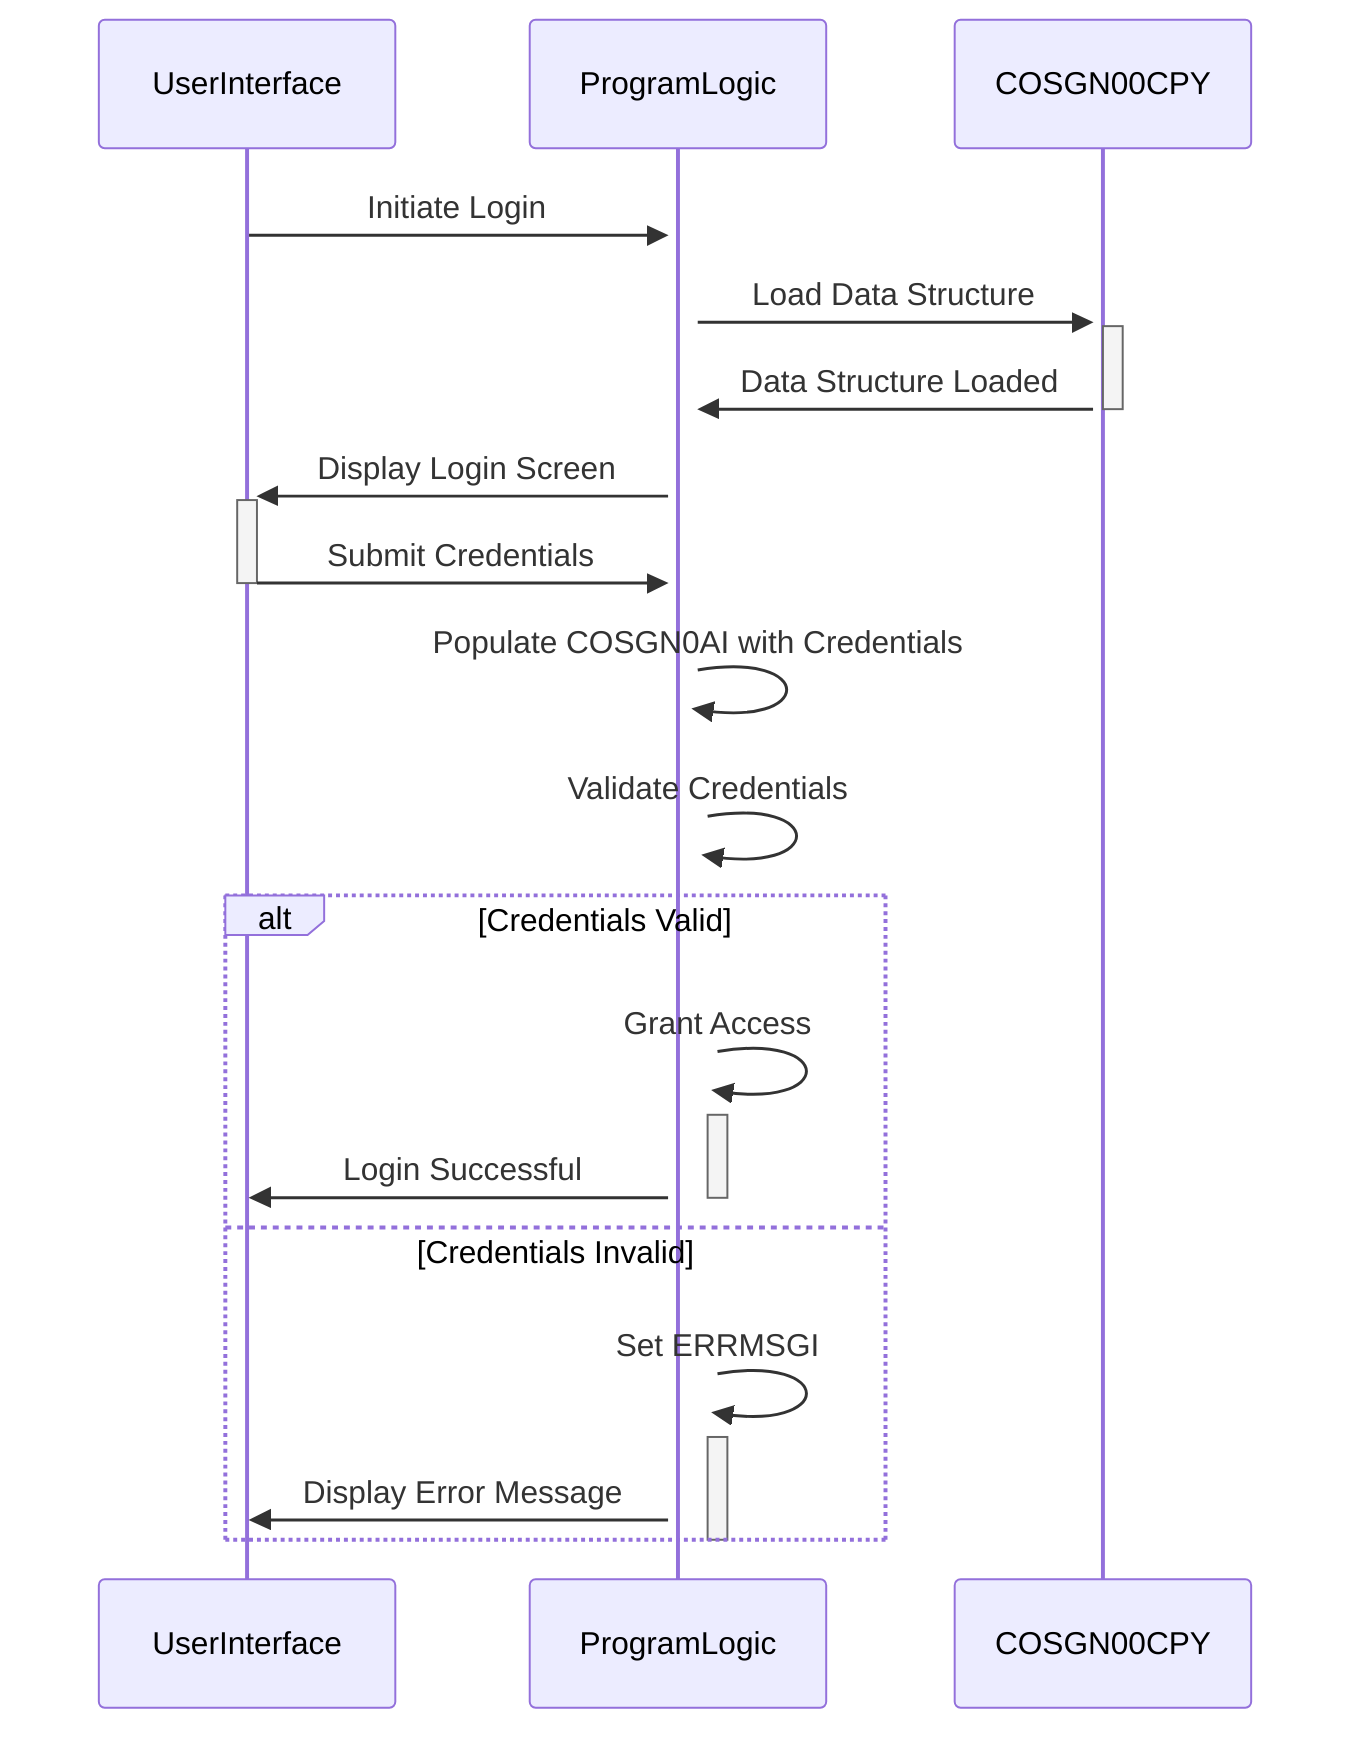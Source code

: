 sequenceDiagram
    participant UserInterface
    participant ProgramLogic
    participant COSGN00CPY

    UserInterface->>+ProgramLogic: Initiate Login
    activate ProgramLogic
    ProgramLogic->>+COSGN00CPY: Load Data Structure
    activate COSGN00CPY
    COSGN00CPY->>-ProgramLogic: Data Structure Loaded
    ProgramLogic->>+UserInterface: Display Login Screen
    UserInterface->>-ProgramLogic: Submit Credentials
    ProgramLogic->>+ProgramLogic: Populate COSGN0AI with Credentials
    ProgramLogic->>+ProgramLogic: Validate Credentials
    alt Credentials Valid
        ProgramLogic->>+ProgramLogic: Grant Access
        ProgramLogic->>-UserInterface: Login Successful
    else Credentials Invalid
        ProgramLogic->>+ProgramLogic: Set ERRMSGI
        ProgramLogic->>UserInterface: Display Error Message
    end
    deactivate ProgramLogic